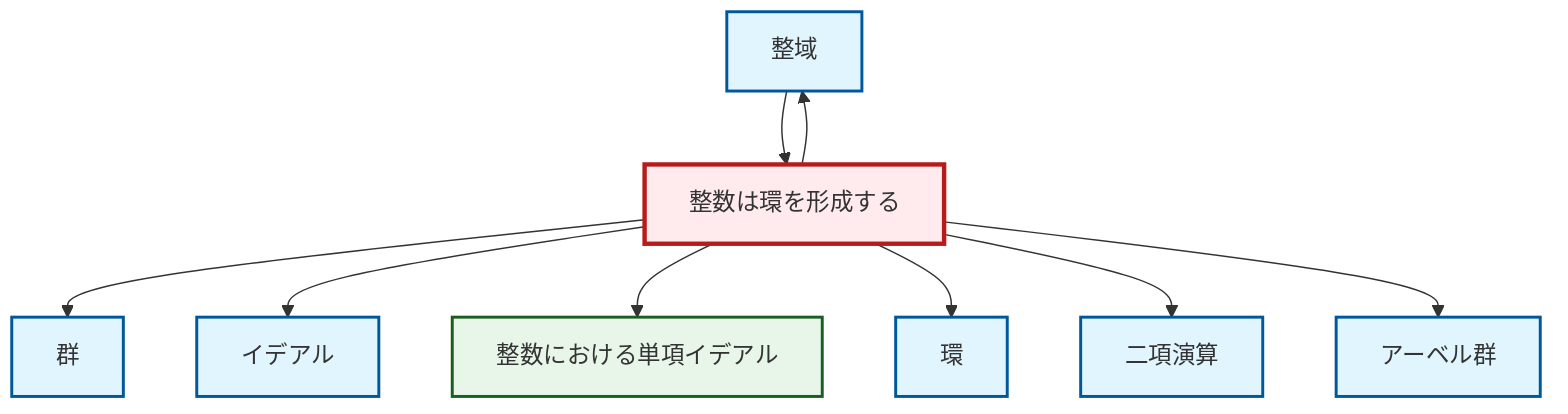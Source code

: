 graph TD
    classDef definition fill:#e1f5fe,stroke:#01579b,stroke-width:2px
    classDef theorem fill:#f3e5f5,stroke:#4a148c,stroke-width:2px
    classDef axiom fill:#fff3e0,stroke:#e65100,stroke-width:2px
    classDef example fill:#e8f5e9,stroke:#1b5e20,stroke-width:2px
    classDef current fill:#ffebee,stroke:#b71c1c,stroke-width:3px
    def-binary-operation["二項演算"]:::definition
    ex-principal-ideal["整数における単項イデアル"]:::example
    def-ideal["イデアル"]:::definition
    def-integral-domain["整域"]:::definition
    ex-integers-ring["整数は環を形成する"]:::example
    def-group["群"]:::definition
    def-abelian-group["アーベル群"]:::definition
    def-ring["環"]:::definition
    ex-integers-ring --> def-group
    def-integral-domain --> ex-integers-ring
    ex-integers-ring --> def-ideal
    ex-integers-ring --> ex-principal-ideal
    ex-integers-ring --> def-integral-domain
    ex-integers-ring --> def-ring
    ex-integers-ring --> def-binary-operation
    ex-integers-ring --> def-abelian-group
    class ex-integers-ring current
